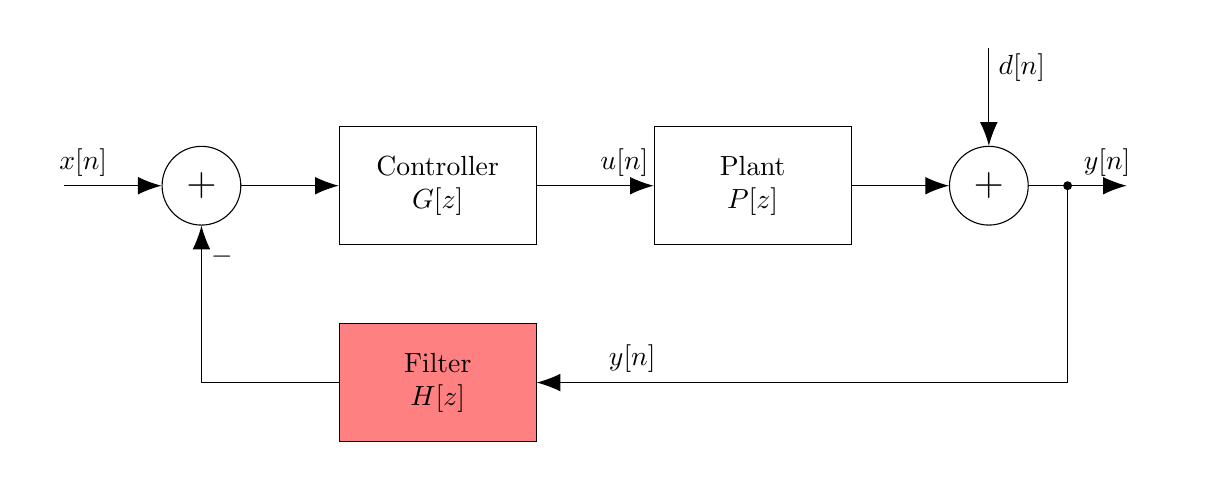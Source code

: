 \begin{tikzpicture}
\node[circle,draw,align=center,minimum width=1cm] (sum1) at (0,0) {\Large $+$};
\node[rectangle,draw,align=center,minimum width=2.5cm,minimum height=1.5cm] (c) at (3,0) {Controller\\$G[z]$};
\node[rectangle,draw,align=center,minimum width=2.5cm,minimum height=1.5cm] (g) at (7,0) {Plant\\$P[z]$};
\node[circle,draw,align=center,minimum width=1cm] (sum2) at (10,0) {\Large $+$};
\node[rectangle,draw,align=center,minimum width=2.5cm,minimum height=1.5cm,fill=red!50] (f) at (3,-2.5) {Filter\\$H[z]$};

\draw[{Latex[length=3mm]}-] (sum1) -- node[pos=0.8,anchor=south] {$x[n]$} +(-1.75,0);
\draw[-{Latex[length=3mm]}] (sum1) -- node[pos=0.5,anchor=south] {} (c);
\draw[-{Latex[length=3mm]}] (c) -- node[pos=0.75,anchor=south] {$u[n]$} (g);
\draw[-{Latex[length=3mm]}] (g) -- node[pos=0.5,anchor=south] {} (sum2);
\draw[-{Latex[length=3mm]}] (sum2) -- node[pos=0.8,anchor=south] {$y[n]$} +(1.75,0);

\draw[-{Latex[length=3mm]}] (sum2)+(1,0) |-  node[fill,circle,minimum width=0.75ex,inner sep=0,pos=0] {} node[anchor=south,pos=0.91] {$y[n]$} (f);

\draw[-{Latex[length=3mm]}] (f) -|node[pos=0.1,anchor=south] {} node[pos=0.9,anchor=west] {$-$}  (sum1);
\draw[{Latex[length=3mm]}-] (sum2) -- node[pos=0.8,anchor=west] {$d[n]$} +(0,1.75);

\draw[white] (-2.2,-3.6) rectangle (12.5,2);
\end{tikzpicture}
